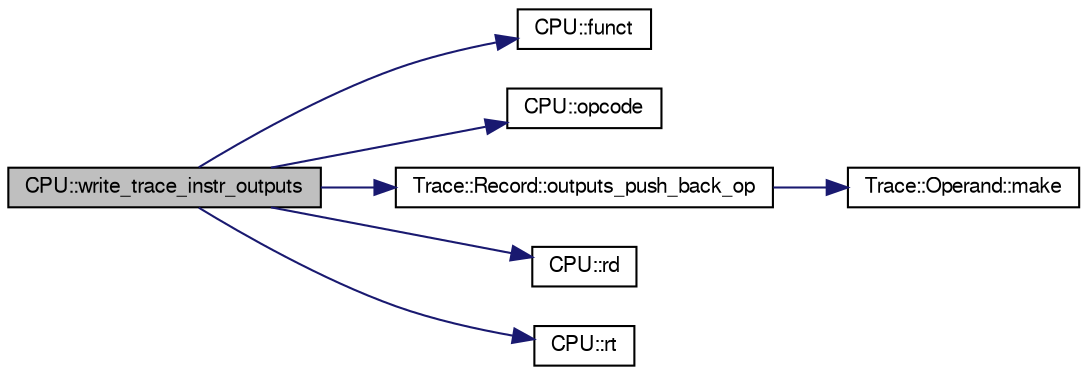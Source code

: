 digraph G
{
  edge [fontname="FreeSans",fontsize="10",labelfontname="FreeSans",labelfontsize="10"];
  node [fontname="FreeSans",fontsize="10",shape=record];
  rankdir=LR;
  Node1 [label="CPU::write_trace_instr_outputs",height=0.2,width=0.4,color="black", fillcolor="grey75", style="filled" fontcolor="black"];
  Node1 -> Node2 [color="midnightblue",fontsize="10",style="solid"];
  Node2 [label="CPU::funct",height=0.2,width=0.4,color="black", fillcolor="white", style="filled",URL="$classCPU.html#a8625d083f6783d5f7a46fce21f405441"];
  Node1 -> Node3 [color="midnightblue",fontsize="10",style="solid"];
  Node3 [label="CPU::opcode",height=0.2,width=0.4,color="black", fillcolor="white", style="filled",URL="$classCPU.html#a7e03d573f476dd6b729afed1c7c9085c"];
  Node1 -> Node4 [color="midnightblue",fontsize="10",style="solid"];
  Node4 [label="Trace::Record::outputs_push_back_op",height=0.2,width=0.4,color="black", fillcolor="white", style="filled",URL="$structTrace_1_1Record.html#a61484ad788baaa57462ebfb23637942d"];
  Node4 -> Node5 [color="midnightblue",fontsize="10",style="solid"];
  Node5 [label="Trace::Operand::make",height=0.2,width=0.4,color="black", fillcolor="white", style="filled",URL="$structTrace_1_1Operand.html#a447d15d9296741d1932284be020a7e72"];
  Node1 -> Node6 [color="midnightblue",fontsize="10",style="solid"];
  Node6 [label="CPU::rd",height=0.2,width=0.4,color="black", fillcolor="white", style="filled",URL="$classCPU.html#a04e2dcd4a7db27fde59a4a8bad328aa3"];
  Node1 -> Node7 [color="midnightblue",fontsize="10",style="solid"];
  Node7 [label="CPU::rt",height=0.2,width=0.4,color="black", fillcolor="white", style="filled",URL="$classCPU.html#a9697aa735fc4033872a5a6702e6fb60b"];
}
